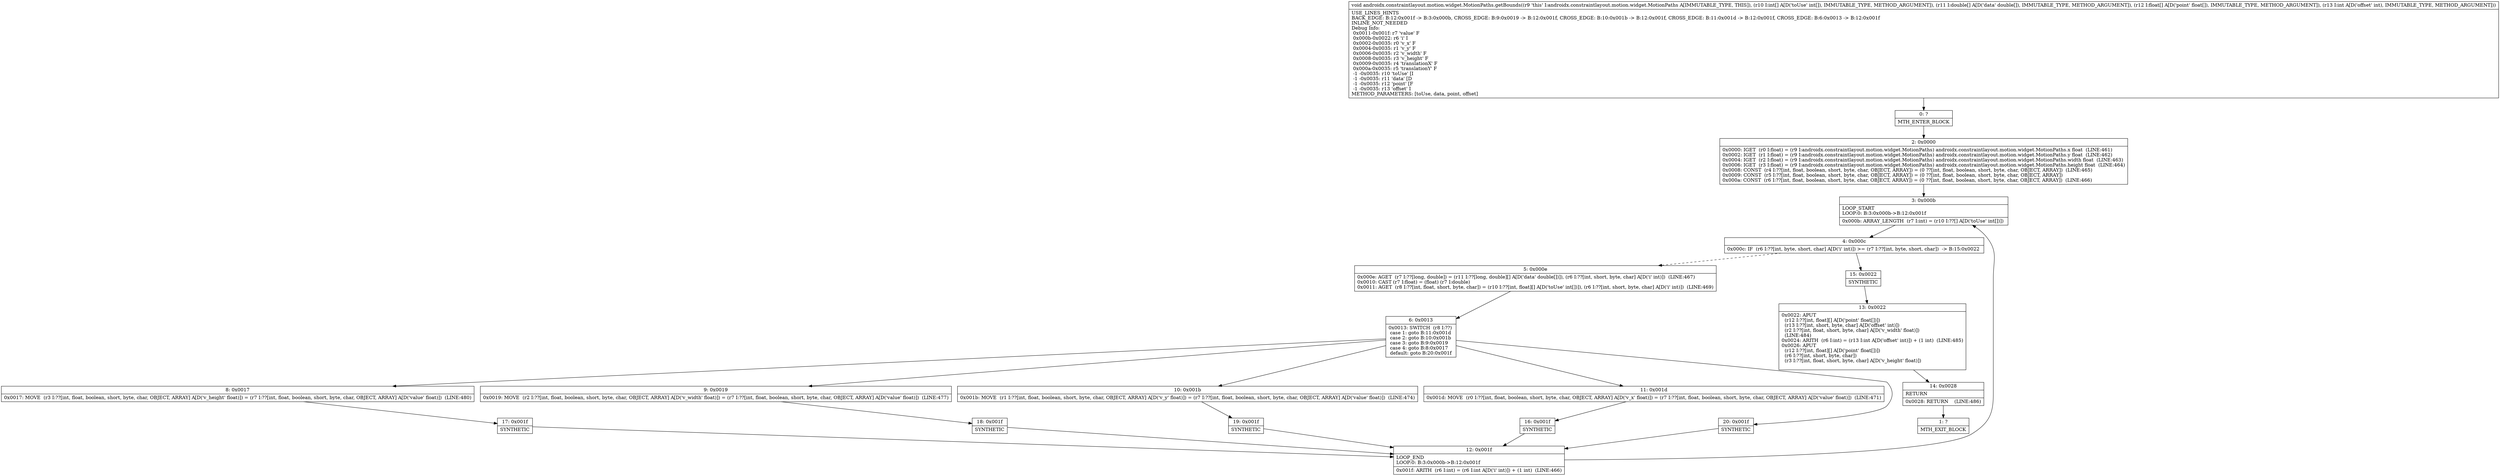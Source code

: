 digraph "CFG forandroidx.constraintlayout.motion.widget.MotionPaths.getBounds([I[D[FI)V" {
Node_0 [shape=record,label="{0\:\ ?|MTH_ENTER_BLOCK\l}"];
Node_2 [shape=record,label="{2\:\ 0x0000|0x0000: IGET  (r0 I:float) = (r9 I:androidx.constraintlayout.motion.widget.MotionPaths) androidx.constraintlayout.motion.widget.MotionPaths.x float  (LINE:461)\l0x0002: IGET  (r1 I:float) = (r9 I:androidx.constraintlayout.motion.widget.MotionPaths) androidx.constraintlayout.motion.widget.MotionPaths.y float  (LINE:462)\l0x0004: IGET  (r2 I:float) = (r9 I:androidx.constraintlayout.motion.widget.MotionPaths) androidx.constraintlayout.motion.widget.MotionPaths.width float  (LINE:463)\l0x0006: IGET  (r3 I:float) = (r9 I:androidx.constraintlayout.motion.widget.MotionPaths) androidx.constraintlayout.motion.widget.MotionPaths.height float  (LINE:464)\l0x0008: CONST  (r4 I:??[int, float, boolean, short, byte, char, OBJECT, ARRAY]) = (0 ??[int, float, boolean, short, byte, char, OBJECT, ARRAY])  (LINE:465)\l0x0009: CONST  (r5 I:??[int, float, boolean, short, byte, char, OBJECT, ARRAY]) = (0 ??[int, float, boolean, short, byte, char, OBJECT, ARRAY]) \l0x000a: CONST  (r6 I:??[int, float, boolean, short, byte, char, OBJECT, ARRAY]) = (0 ??[int, float, boolean, short, byte, char, OBJECT, ARRAY])  (LINE:466)\l}"];
Node_3 [shape=record,label="{3\:\ 0x000b|LOOP_START\lLOOP:0: B:3:0x000b\-\>B:12:0x001f\l|0x000b: ARRAY_LENGTH  (r7 I:int) = (r10 I:??[] A[D('toUse' int[])]) \l}"];
Node_4 [shape=record,label="{4\:\ 0x000c|0x000c: IF  (r6 I:??[int, byte, short, char] A[D('i' int)]) \>= (r7 I:??[int, byte, short, char])  \-\> B:15:0x0022 \l}"];
Node_5 [shape=record,label="{5\:\ 0x000e|0x000e: AGET  (r7 I:??[long, double]) = (r11 I:??[long, double][] A[D('data' double[])]), (r6 I:??[int, short, byte, char] A[D('i' int)])  (LINE:467)\l0x0010: CAST (r7 I:float) = (float) (r7 I:double) \l0x0011: AGET  (r8 I:??[int, float, short, byte, char]) = (r10 I:??[int, float][] A[D('toUse' int[])]), (r6 I:??[int, short, byte, char] A[D('i' int)])  (LINE:469)\l}"];
Node_6 [shape=record,label="{6\:\ 0x0013|0x0013: SWITCH  (r8 I:??)\l case 1: goto B:11:0x001d\l case 2: goto B:10:0x001b\l case 3: goto B:9:0x0019\l case 4: goto B:8:0x0017\l default: goto B:20:0x001f \l}"];
Node_8 [shape=record,label="{8\:\ 0x0017|0x0017: MOVE  (r3 I:??[int, float, boolean, short, byte, char, OBJECT, ARRAY] A[D('v_height' float)]) = (r7 I:??[int, float, boolean, short, byte, char, OBJECT, ARRAY] A[D('value' float)])  (LINE:480)\l}"];
Node_17 [shape=record,label="{17\:\ 0x001f|SYNTHETIC\l}"];
Node_12 [shape=record,label="{12\:\ 0x001f|LOOP_END\lLOOP:0: B:3:0x000b\-\>B:12:0x001f\l|0x001f: ARITH  (r6 I:int) = (r6 I:int A[D('i' int)]) + (1 int)  (LINE:466)\l}"];
Node_9 [shape=record,label="{9\:\ 0x0019|0x0019: MOVE  (r2 I:??[int, float, boolean, short, byte, char, OBJECT, ARRAY] A[D('v_width' float)]) = (r7 I:??[int, float, boolean, short, byte, char, OBJECT, ARRAY] A[D('value' float)])  (LINE:477)\l}"];
Node_18 [shape=record,label="{18\:\ 0x001f|SYNTHETIC\l}"];
Node_10 [shape=record,label="{10\:\ 0x001b|0x001b: MOVE  (r1 I:??[int, float, boolean, short, byte, char, OBJECT, ARRAY] A[D('v_y' float)]) = (r7 I:??[int, float, boolean, short, byte, char, OBJECT, ARRAY] A[D('value' float)])  (LINE:474)\l}"];
Node_19 [shape=record,label="{19\:\ 0x001f|SYNTHETIC\l}"];
Node_11 [shape=record,label="{11\:\ 0x001d|0x001d: MOVE  (r0 I:??[int, float, boolean, short, byte, char, OBJECT, ARRAY] A[D('v_x' float)]) = (r7 I:??[int, float, boolean, short, byte, char, OBJECT, ARRAY] A[D('value' float)])  (LINE:471)\l}"];
Node_16 [shape=record,label="{16\:\ 0x001f|SYNTHETIC\l}"];
Node_20 [shape=record,label="{20\:\ 0x001f|SYNTHETIC\l}"];
Node_15 [shape=record,label="{15\:\ 0x0022|SYNTHETIC\l}"];
Node_13 [shape=record,label="{13\:\ 0x0022|0x0022: APUT  \l  (r12 I:??[int, float][] A[D('point' float[])])\l  (r13 I:??[int, short, byte, char] A[D('offset' int)])\l  (r2 I:??[int, float, short, byte, char] A[D('v_width' float)])\l  (LINE:484)\l0x0024: ARITH  (r6 I:int) = (r13 I:int A[D('offset' int)]) + (1 int)  (LINE:485)\l0x0026: APUT  \l  (r12 I:??[int, float][] A[D('point' float[])])\l  (r6 I:??[int, short, byte, char])\l  (r3 I:??[int, float, short, byte, char] A[D('v_height' float)])\l \l}"];
Node_14 [shape=record,label="{14\:\ 0x0028|RETURN\l|0x0028: RETURN    (LINE:486)\l}"];
Node_1 [shape=record,label="{1\:\ ?|MTH_EXIT_BLOCK\l}"];
MethodNode[shape=record,label="{void androidx.constraintlayout.motion.widget.MotionPaths.getBounds((r9 'this' I:androidx.constraintlayout.motion.widget.MotionPaths A[IMMUTABLE_TYPE, THIS]), (r10 I:int[] A[D('toUse' int[]), IMMUTABLE_TYPE, METHOD_ARGUMENT]), (r11 I:double[] A[D('data' double[]), IMMUTABLE_TYPE, METHOD_ARGUMENT]), (r12 I:float[] A[D('point' float[]), IMMUTABLE_TYPE, METHOD_ARGUMENT]), (r13 I:int A[D('offset' int), IMMUTABLE_TYPE, METHOD_ARGUMENT]))  | USE_LINES_HINTS\lBACK_EDGE: B:12:0x001f \-\> B:3:0x000b, CROSS_EDGE: B:9:0x0019 \-\> B:12:0x001f, CROSS_EDGE: B:10:0x001b \-\> B:12:0x001f, CROSS_EDGE: B:11:0x001d \-\> B:12:0x001f, CROSS_EDGE: B:6:0x0013 \-\> B:12:0x001f\lINLINE_NOT_NEEDED\lDebug Info:\l  0x0011\-0x001f: r7 'value' F\l  0x000b\-0x0022: r6 'i' I\l  0x0002\-0x0035: r0 'v_x' F\l  0x0004\-0x0035: r1 'v_y' F\l  0x0006\-0x0035: r2 'v_width' F\l  0x0008\-0x0035: r3 'v_height' F\l  0x0009\-0x0035: r4 'translationX' F\l  0x000a\-0x0035: r5 'translationY' F\l  \-1 \-0x0035: r10 'toUse' [I\l  \-1 \-0x0035: r11 'data' [D\l  \-1 \-0x0035: r12 'point' [F\l  \-1 \-0x0035: r13 'offset' I\lMETHOD_PARAMETERS: [toUse, data, point, offset]\l}"];
MethodNode -> Node_0;Node_0 -> Node_2;
Node_2 -> Node_3;
Node_3 -> Node_4;
Node_4 -> Node_5[style=dashed];
Node_4 -> Node_15;
Node_5 -> Node_6;
Node_6 -> Node_8;
Node_6 -> Node_9;
Node_6 -> Node_10;
Node_6 -> Node_11;
Node_6 -> Node_20;
Node_8 -> Node_17;
Node_17 -> Node_12;
Node_12 -> Node_3;
Node_9 -> Node_18;
Node_18 -> Node_12;
Node_10 -> Node_19;
Node_19 -> Node_12;
Node_11 -> Node_16;
Node_16 -> Node_12;
Node_20 -> Node_12;
Node_15 -> Node_13;
Node_13 -> Node_14;
Node_14 -> Node_1;
}

